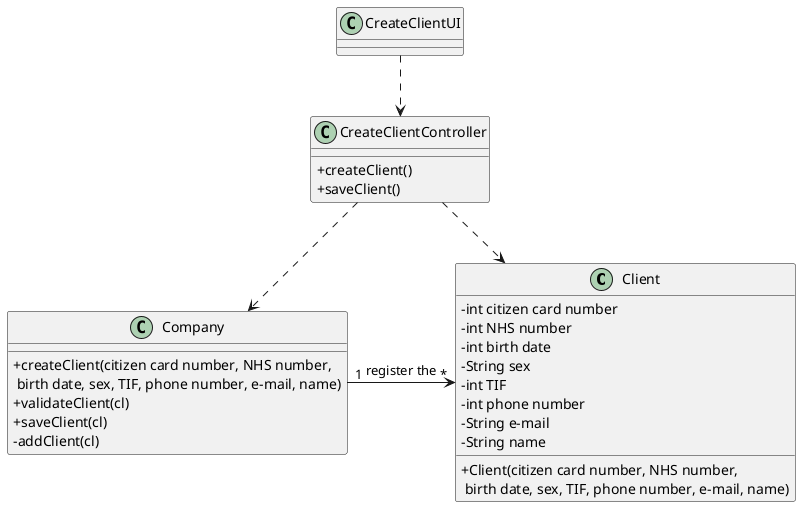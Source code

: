 @startuml
skinparam classAttributeIconSize 0


class Client {
  -int citizen card number
  -int NHS number
  -int birth date
  -String sex
  -int TIF
  -int phone number
  -String e-mail
  -String name
  +Client(citizen card number, NHS number,\n birth date, sex, TIF, phone number, e-mail, name)
}

class Company {
  +createClient(citizen card number, NHS number,\n birth date, sex, TIF, phone number, e-mail, name)
  +validateClient(cl)
  +saveClient(cl)
  -addClient(cl)
}

class CreateClientController {
  +createClient()
  +saveClient()
}

class CreateClientUI {

}

CreateClientUI ..> CreateClientController
CreateClientController ..> Client
CreateClientController ..> Company
Company "1" -> "*" Client : register the

@enduml